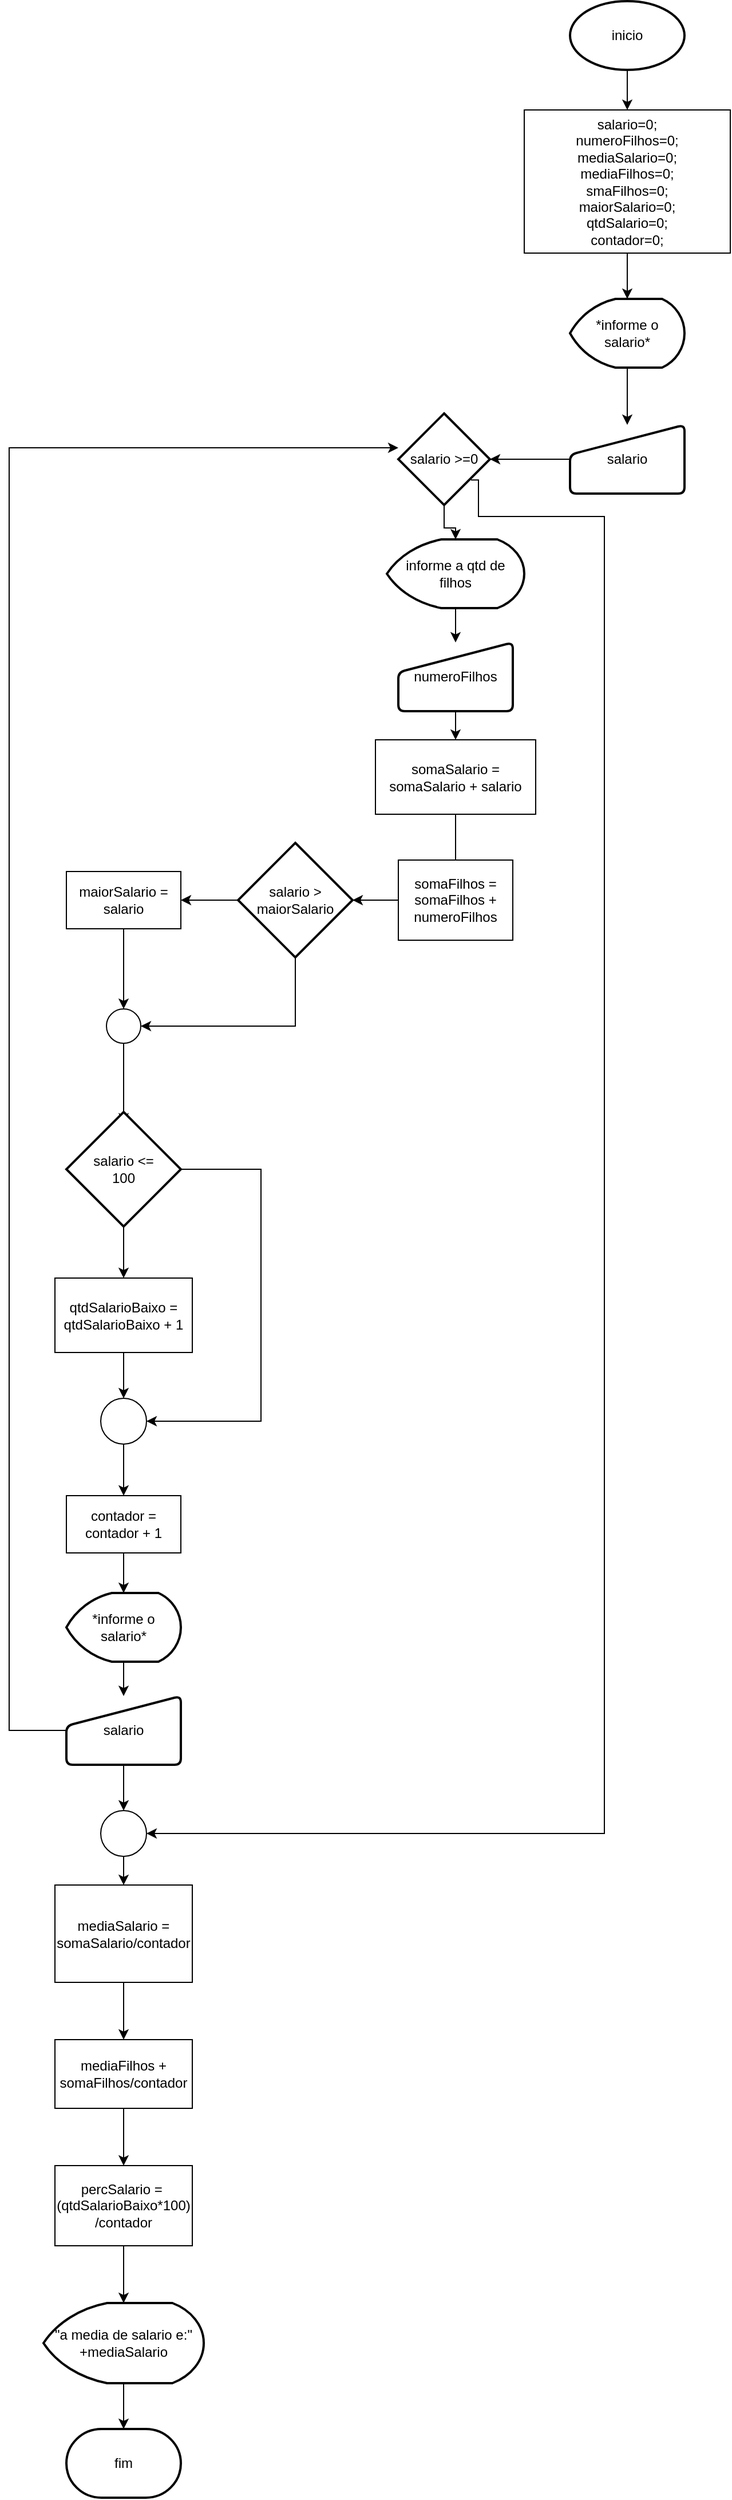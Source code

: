 <mxfile version="28.1.1">
  <diagram name="Página-1" id="eyEc8gaFJQTJZHQmmrZR">
    <mxGraphModel dx="2323" dy="814" grid="1" gridSize="10" guides="1" tooltips="1" connect="1" arrows="1" fold="1" page="1" pageScale="1" pageWidth="827" pageHeight="1169" math="0" shadow="0">
      <root>
        <mxCell id="0" />
        <mxCell id="1" parent="0" />
        <mxCell id="I8ifKVCSBqLhA_3DbYai-2" style="edgeStyle=orthogonalEdgeStyle;rounded=0;orthogonalLoop=1;jettySize=auto;html=1;" parent="1" source="I8ifKVCSBqLhA_3DbYai-1" target="I8ifKVCSBqLhA_3DbYai-3" edge="1">
          <mxGeometry relative="1" as="geometry">
            <mxPoint x="390" y="150" as="targetPoint" />
          </mxGeometry>
        </mxCell>
        <mxCell id="I8ifKVCSBqLhA_3DbYai-1" value="&lt;span style=&quot;background-color: transparent; color: light-dark(rgb(0, 0, 0), rgb(255, 255, 255));&quot;&gt;&lt;font style=&quot;vertical-align: inherit;&quot; dir=&quot;auto&quot;&gt;&lt;font style=&quot;vertical-align: inherit;&quot; dir=&quot;auto&quot;&gt;inicio&lt;/font&gt;&lt;/font&gt;&lt;/span&gt;" style="strokeWidth=2;html=1;shape=mxgraph.flowchart.start_1;whiteSpace=wrap;" parent="1" vertex="1">
          <mxGeometry x="340" y="30" width="100" height="60" as="geometry" />
        </mxCell>
        <mxCell id="I8ifKVCSBqLhA_3DbYai-4" style="edgeStyle=orthogonalEdgeStyle;rounded=0;orthogonalLoop=1;jettySize=auto;html=1;" parent="1" source="I8ifKVCSBqLhA_3DbYai-3" target="I8ifKVCSBqLhA_3DbYai-5" edge="1">
          <mxGeometry relative="1" as="geometry">
            <mxPoint x="390" y="300" as="targetPoint" />
          </mxGeometry>
        </mxCell>
        <mxCell id="I8ifKVCSBqLhA_3DbYai-3" value="&lt;font style=&quot;vertical-align: inherit;&quot; dir=&quot;auto&quot;&gt;&lt;font style=&quot;vertical-align: inherit;&quot; dir=&quot;auto&quot;&gt;salario=0;&lt;/font&gt;&lt;/font&gt;&lt;div&gt;&lt;font style=&quot;vertical-align: inherit;&quot; dir=&quot;auto&quot;&gt;&lt;font style=&quot;vertical-align: inherit;&quot; dir=&quot;auto&quot;&gt;&lt;font style=&quot;vertical-align: inherit;&quot; dir=&quot;auto&quot;&gt;&lt;font style=&quot;vertical-align: inherit;&quot; dir=&quot;auto&quot;&gt;numeroFilhos=0;&lt;/font&gt;&lt;/font&gt;&lt;/font&gt;&lt;/font&gt;&lt;/div&gt;&lt;div&gt;&lt;font style=&quot;vertical-align: inherit;&quot; dir=&quot;auto&quot;&gt;&lt;font style=&quot;vertical-align: inherit;&quot; dir=&quot;auto&quot;&gt;&lt;font style=&quot;vertical-align: inherit;&quot; dir=&quot;auto&quot;&gt;&lt;font style=&quot;vertical-align: inherit;&quot; dir=&quot;auto&quot;&gt;&lt;font style=&quot;vertical-align: inherit;&quot; dir=&quot;auto&quot;&gt;&lt;font style=&quot;vertical-align: inherit;&quot; dir=&quot;auto&quot;&gt;mediaSalario=0;&lt;/font&gt;&lt;/font&gt;&lt;/font&gt;&lt;/font&gt;&lt;/font&gt;&lt;/font&gt;&lt;/div&gt;&lt;div&gt;&lt;font style=&quot;vertical-align: inherit;&quot; dir=&quot;auto&quot;&gt;&lt;font style=&quot;vertical-align: inherit;&quot; dir=&quot;auto&quot;&gt;&lt;font style=&quot;vertical-align: inherit;&quot; dir=&quot;auto&quot;&gt;&lt;font style=&quot;vertical-align: inherit;&quot; dir=&quot;auto&quot;&gt;&lt;font style=&quot;vertical-align: inherit;&quot; dir=&quot;auto&quot;&gt;&lt;font style=&quot;vertical-align: inherit;&quot; dir=&quot;auto&quot;&gt;&lt;font style=&quot;vertical-align: inherit;&quot; dir=&quot;auto&quot;&gt;&lt;font style=&quot;vertical-align: inherit;&quot; dir=&quot;auto&quot;&gt;mediaFilhos=0;&lt;/font&gt;&lt;/font&gt;&lt;/font&gt;&lt;/font&gt;&lt;/font&gt;&lt;/font&gt;&lt;/font&gt;&lt;/font&gt;&lt;/div&gt;&lt;div&gt;&lt;font style=&quot;vertical-align: inherit;&quot; dir=&quot;auto&quot;&gt;&lt;font style=&quot;vertical-align: inherit;&quot; dir=&quot;auto&quot;&gt;&lt;font style=&quot;vertical-align: inherit;&quot; dir=&quot;auto&quot;&gt;&lt;font style=&quot;vertical-align: inherit;&quot; dir=&quot;auto&quot;&gt;&lt;font style=&quot;vertical-align: inherit;&quot; dir=&quot;auto&quot;&gt;&lt;font style=&quot;vertical-align: inherit;&quot; dir=&quot;auto&quot;&gt;&lt;font style=&quot;vertical-align: inherit;&quot; dir=&quot;auto&quot;&gt;&lt;font style=&quot;vertical-align: inherit;&quot; dir=&quot;auto&quot;&gt;&lt;font style=&quot;vertical-align: inherit;&quot; dir=&quot;auto&quot;&gt;&lt;font style=&quot;vertical-align: inherit;&quot; dir=&quot;auto&quot;&gt;smaFilhos=0;&lt;/font&gt;&lt;/font&gt;&lt;/font&gt;&lt;/font&gt;&lt;/font&gt;&lt;/font&gt;&lt;/font&gt;&lt;/font&gt;&lt;/font&gt;&lt;/font&gt;&lt;/div&gt;&lt;div&gt;&lt;font style=&quot;vertical-align: inherit;&quot; dir=&quot;auto&quot;&gt;&lt;font style=&quot;vertical-align: inherit;&quot; dir=&quot;auto&quot;&gt;&lt;font style=&quot;vertical-align: inherit;&quot; dir=&quot;auto&quot;&gt;&lt;font style=&quot;vertical-align: inherit;&quot; dir=&quot;auto&quot;&gt;&lt;font style=&quot;vertical-align: inherit;&quot; dir=&quot;auto&quot;&gt;&lt;font style=&quot;vertical-align: inherit;&quot; dir=&quot;auto&quot;&gt;&lt;font style=&quot;vertical-align: inherit;&quot; dir=&quot;auto&quot;&gt;&lt;font style=&quot;vertical-align: inherit;&quot; dir=&quot;auto&quot;&gt;&lt;font style=&quot;vertical-align: inherit;&quot; dir=&quot;auto&quot;&gt;&lt;font style=&quot;vertical-align: inherit;&quot; dir=&quot;auto&quot;&gt;&lt;font style=&quot;vertical-align: inherit;&quot; dir=&quot;auto&quot;&gt;&lt;font style=&quot;vertical-align: inherit;&quot; dir=&quot;auto&quot;&gt;maiorSalario=0;&lt;/font&gt;&lt;/font&gt;&lt;/font&gt;&lt;/font&gt;&lt;/font&gt;&lt;/font&gt;&lt;/font&gt;&lt;/font&gt;&lt;/font&gt;&lt;/font&gt;&lt;/font&gt;&lt;/font&gt;&lt;/div&gt;&lt;div&gt;&lt;font style=&quot;vertical-align: inherit;&quot; dir=&quot;auto&quot;&gt;&lt;font style=&quot;vertical-align: inherit;&quot; dir=&quot;auto&quot;&gt;&lt;font style=&quot;vertical-align: inherit;&quot; dir=&quot;auto&quot;&gt;&lt;font style=&quot;vertical-align: inherit;&quot; dir=&quot;auto&quot;&gt;&lt;font style=&quot;vertical-align: inherit;&quot; dir=&quot;auto&quot;&gt;&lt;font style=&quot;vertical-align: inherit;&quot; dir=&quot;auto&quot;&gt;&lt;font style=&quot;vertical-align: inherit;&quot; dir=&quot;auto&quot;&gt;&lt;font style=&quot;vertical-align: inherit;&quot; dir=&quot;auto&quot;&gt;&lt;font style=&quot;vertical-align: inherit;&quot; dir=&quot;auto&quot;&gt;&lt;font style=&quot;vertical-align: inherit;&quot; dir=&quot;auto&quot;&gt;&lt;font style=&quot;vertical-align: inherit;&quot; dir=&quot;auto&quot;&gt;&lt;font style=&quot;vertical-align: inherit;&quot; dir=&quot;auto&quot;&gt;&lt;font style=&quot;vertical-align: inherit;&quot; dir=&quot;auto&quot;&gt;&lt;font style=&quot;vertical-align: inherit;&quot; dir=&quot;auto&quot;&gt;qtdSalario=0;&lt;/font&gt;&lt;/font&gt;&lt;/font&gt;&lt;/font&gt;&lt;/font&gt;&lt;/font&gt;&lt;/font&gt;&lt;/font&gt;&lt;/font&gt;&lt;/font&gt;&lt;/font&gt;&lt;/font&gt;&lt;/font&gt;&lt;/font&gt;&lt;/div&gt;&lt;div&gt;&lt;font style=&quot;vertical-align: inherit;&quot; dir=&quot;auto&quot;&gt;&lt;font style=&quot;vertical-align: inherit;&quot; dir=&quot;auto&quot;&gt;&lt;font style=&quot;vertical-align: inherit;&quot; dir=&quot;auto&quot;&gt;&lt;font style=&quot;vertical-align: inherit;&quot; dir=&quot;auto&quot;&gt;&lt;font style=&quot;vertical-align: inherit;&quot; dir=&quot;auto&quot;&gt;&lt;font style=&quot;vertical-align: inherit;&quot; dir=&quot;auto&quot;&gt;&lt;font style=&quot;vertical-align: inherit;&quot; dir=&quot;auto&quot;&gt;&lt;font style=&quot;vertical-align: inherit;&quot; dir=&quot;auto&quot;&gt;&lt;font style=&quot;vertical-align: inherit;&quot; dir=&quot;auto&quot;&gt;&lt;font style=&quot;vertical-align: inherit;&quot; dir=&quot;auto&quot;&gt;&lt;font style=&quot;vertical-align: inherit;&quot; dir=&quot;auto&quot;&gt;&lt;font style=&quot;vertical-align: inherit;&quot; dir=&quot;auto&quot;&gt;&lt;font style=&quot;vertical-align: inherit;&quot; dir=&quot;auto&quot;&gt;&lt;font style=&quot;vertical-align: inherit;&quot; dir=&quot;auto&quot;&gt;&lt;font style=&quot;vertical-align: inherit;&quot; dir=&quot;auto&quot;&gt;&lt;font style=&quot;vertical-align: inherit;&quot; dir=&quot;auto&quot;&gt;contador=0;&lt;/font&gt;&lt;/font&gt;&lt;/font&gt;&lt;/font&gt;&lt;/font&gt;&lt;/font&gt;&lt;/font&gt;&lt;/font&gt;&lt;/font&gt;&lt;/font&gt;&lt;/font&gt;&lt;/font&gt;&lt;/font&gt;&lt;/font&gt;&lt;/font&gt;&lt;/font&gt;&lt;/div&gt;" style="html=1;dashed=0;whiteSpace=wrap;" parent="1" vertex="1">
          <mxGeometry x="300" y="125" width="180" height="125" as="geometry" />
        </mxCell>
        <mxCell id="I8ifKVCSBqLhA_3DbYai-7" style="edgeStyle=orthogonalEdgeStyle;rounded=0;orthogonalLoop=1;jettySize=auto;html=1;exitX=0.5;exitY=1;exitDx=0;exitDy=0;exitPerimeter=0;" parent="1" source="I8ifKVCSBqLhA_3DbYai-5" target="I8ifKVCSBqLhA_3DbYai-6" edge="1">
          <mxGeometry relative="1" as="geometry" />
        </mxCell>
        <mxCell id="I8ifKVCSBqLhA_3DbYai-5" value="&lt;font style=&quot;vertical-align: inherit;&quot; dir=&quot;auto&quot;&gt;&lt;font style=&quot;vertical-align: inherit;&quot; dir=&quot;auto&quot;&gt;*informe o salario*&lt;/font&gt;&lt;/font&gt;" style="strokeWidth=2;html=1;shape=mxgraph.flowchart.display;whiteSpace=wrap;" parent="1" vertex="1">
          <mxGeometry x="340" y="290" width="100" height="60" as="geometry" />
        </mxCell>
        <mxCell id="I8ifKVCSBqLhA_3DbYai-8" style="edgeStyle=orthogonalEdgeStyle;rounded=0;orthogonalLoop=1;jettySize=auto;html=1;" parent="1" source="I8ifKVCSBqLhA_3DbYai-6" target="I8ifKVCSBqLhA_3DbYai-9" edge="1">
          <mxGeometry relative="1" as="geometry">
            <mxPoint x="270" y="420" as="targetPoint" />
          </mxGeometry>
        </mxCell>
        <mxCell id="I8ifKVCSBqLhA_3DbYai-6" value="&lt;font style=&quot;vertical-align: inherit;&quot; dir=&quot;auto&quot;&gt;&lt;font style=&quot;vertical-align: inherit;&quot; dir=&quot;auto&quot;&gt;salario&lt;/font&gt;&lt;/font&gt;" style="html=1;strokeWidth=2;shape=manualInput;whiteSpace=wrap;rounded=1;size=26;arcSize=11;" parent="1" vertex="1">
          <mxGeometry x="340" y="400" width="100" height="60" as="geometry" />
        </mxCell>
        <mxCell id="I8ifKVCSBqLhA_3DbYai-10" style="edgeStyle=orthogonalEdgeStyle;rounded=0;orthogonalLoop=1;jettySize=auto;html=1;" parent="1" source="I8ifKVCSBqLhA_3DbYai-9" target="I8ifKVCSBqLhA_3DbYai-11" edge="1">
          <mxGeometry relative="1" as="geometry">
            <mxPoint x="240" y="530" as="targetPoint" />
          </mxGeometry>
        </mxCell>
        <mxCell id="I8ifKVCSBqLhA_3DbYai-45" style="edgeStyle=orthogonalEdgeStyle;rounded=0;orthogonalLoop=1;jettySize=auto;html=1;exitX=0.793;exitY=0.726;exitDx=0;exitDy=0;exitPerimeter=0;" parent="1" source="I8ifKVCSBqLhA_3DbYai-9" target="I8ifKVCSBqLhA_3DbYai-46" edge="1">
          <mxGeometry relative="1" as="geometry">
            <mxPoint x="210" y="1650" as="targetPoint" />
            <Array as="points">
              <mxPoint x="260" y="448" />
              <mxPoint x="260" y="480" />
              <mxPoint x="370" y="480" />
              <mxPoint x="370" y="1630" />
            </Array>
          </mxGeometry>
        </mxCell>
        <mxCell id="I8ifKVCSBqLhA_3DbYai-9" value="&lt;font style=&quot;vertical-align: inherit;&quot; dir=&quot;auto&quot;&gt;&lt;font style=&quot;vertical-align: inherit;&quot; dir=&quot;auto&quot;&gt;salario &amp;gt;=0&lt;/font&gt;&lt;/font&gt;" style="strokeWidth=2;html=1;shape=mxgraph.flowchart.decision;whiteSpace=wrap;" parent="1" vertex="1">
          <mxGeometry x="190" y="390" width="80" height="80" as="geometry" />
        </mxCell>
        <mxCell id="I8ifKVCSBqLhA_3DbYai-12" style="edgeStyle=orthogonalEdgeStyle;rounded=0;orthogonalLoop=1;jettySize=auto;html=1;" parent="1" source="I8ifKVCSBqLhA_3DbYai-11" target="I8ifKVCSBqLhA_3DbYai-13" edge="1">
          <mxGeometry relative="1" as="geometry">
            <mxPoint x="240" y="610" as="targetPoint" />
          </mxGeometry>
        </mxCell>
        <mxCell id="I8ifKVCSBqLhA_3DbYai-11" value="informe a qtd de filhos" style="strokeWidth=2;html=1;shape=mxgraph.flowchart.display;whiteSpace=wrap;" parent="1" vertex="1">
          <mxGeometry x="180" y="500" width="120" height="60" as="geometry" />
        </mxCell>
        <mxCell id="I8ifKVCSBqLhA_3DbYai-14" style="edgeStyle=orthogonalEdgeStyle;rounded=0;orthogonalLoop=1;jettySize=auto;html=1;" parent="1" source="I8ifKVCSBqLhA_3DbYai-13" target="I8ifKVCSBqLhA_3DbYai-15" edge="1">
          <mxGeometry relative="1" as="geometry">
            <mxPoint x="240" y="700" as="targetPoint" />
          </mxGeometry>
        </mxCell>
        <mxCell id="I8ifKVCSBqLhA_3DbYai-13" value="numeroFilhos" style="html=1;strokeWidth=2;shape=manualInput;whiteSpace=wrap;rounded=1;size=26;arcSize=11;" parent="1" vertex="1">
          <mxGeometry x="190" y="590" width="100" height="60" as="geometry" />
        </mxCell>
        <mxCell id="I8ifKVCSBqLhA_3DbYai-16" style="edgeStyle=orthogonalEdgeStyle;rounded=0;orthogonalLoop=1;jettySize=auto;html=1;" parent="1" source="I8ifKVCSBqLhA_3DbYai-15" edge="1">
          <mxGeometry relative="1" as="geometry">
            <mxPoint x="240" y="790" as="targetPoint" />
          </mxGeometry>
        </mxCell>
        <mxCell id="I8ifKVCSBqLhA_3DbYai-15" value="somaSalario =&lt;div&gt;somaSalario + salario&lt;/div&gt;" style="html=1;dashed=0;whiteSpace=wrap;" parent="1" vertex="1">
          <mxGeometry x="170" y="675" width="140" height="65" as="geometry" />
        </mxCell>
        <mxCell id="I8ifKVCSBqLhA_3DbYai-18" style="edgeStyle=orthogonalEdgeStyle;rounded=0;orthogonalLoop=1;jettySize=auto;html=1;" parent="1" source="I8ifKVCSBqLhA_3DbYai-17" target="I8ifKVCSBqLhA_3DbYai-19" edge="1">
          <mxGeometry relative="1" as="geometry">
            <mxPoint x="120" y="815" as="targetPoint" />
          </mxGeometry>
        </mxCell>
        <mxCell id="I8ifKVCSBqLhA_3DbYai-17" value="somaFilhos =&lt;div&gt;somaFilhos +&lt;/div&gt;&lt;div&gt;numeroFilhos&lt;/div&gt;" style="html=1;dashed=0;whiteSpace=wrap;" parent="1" vertex="1">
          <mxGeometry x="190" y="780" width="100" height="70" as="geometry" />
        </mxCell>
        <mxCell id="I8ifKVCSBqLhA_3DbYai-20" style="edgeStyle=orthogonalEdgeStyle;rounded=0;orthogonalLoop=1;jettySize=auto;html=1;" parent="1" source="I8ifKVCSBqLhA_3DbYai-19" target="I8ifKVCSBqLhA_3DbYai-21" edge="1">
          <mxGeometry relative="1" as="geometry">
            <mxPoint x="-20" y="815" as="targetPoint" />
          </mxGeometry>
        </mxCell>
        <mxCell id="I8ifKVCSBqLhA_3DbYai-19" value="salario &amp;gt;&lt;div&gt;maiorSalario&lt;/div&gt;" style="strokeWidth=2;html=1;shape=mxgraph.flowchart.decision;whiteSpace=wrap;" parent="1" vertex="1">
          <mxGeometry x="50" y="765" width="100" height="100" as="geometry" />
        </mxCell>
        <mxCell id="I8ifKVCSBqLhA_3DbYai-30" style="edgeStyle=orthogonalEdgeStyle;rounded=0;orthogonalLoop=1;jettySize=auto;html=1;" parent="1" source="I8ifKVCSBqLhA_3DbYai-21" target="I8ifKVCSBqLhA_3DbYai-27" edge="1">
          <mxGeometry relative="1" as="geometry" />
        </mxCell>
        <mxCell id="I8ifKVCSBqLhA_3DbYai-21" value="maiorSalario =&lt;div&gt;salario&lt;/div&gt;" style="html=1;dashed=0;whiteSpace=wrap;" parent="1" vertex="1">
          <mxGeometry x="-100" y="790" width="100" height="50" as="geometry" />
        </mxCell>
        <mxCell id="I8ifKVCSBqLhA_3DbYai-31" style="edgeStyle=orthogonalEdgeStyle;rounded=0;orthogonalLoop=1;jettySize=auto;html=1;" parent="1" source="I8ifKVCSBqLhA_3DbYai-27" edge="1">
          <mxGeometry relative="1" as="geometry">
            <mxPoint x="-50" y="1010.0" as="targetPoint" />
          </mxGeometry>
        </mxCell>
        <mxCell id="I8ifKVCSBqLhA_3DbYai-27" value="" style="verticalLabelPosition=bottom;verticalAlign=top;html=1;shape=mxgraph.flowchart.on-page_reference;" parent="1" vertex="1">
          <mxGeometry x="-65" y="910" width="30" height="30" as="geometry" />
        </mxCell>
        <mxCell id="I8ifKVCSBqLhA_3DbYai-29" style="edgeStyle=orthogonalEdgeStyle;rounded=0;orthogonalLoop=1;jettySize=auto;html=1;entryX=1;entryY=0.5;entryDx=0;entryDy=0;entryPerimeter=0;" parent="1" source="I8ifKVCSBqLhA_3DbYai-19" target="I8ifKVCSBqLhA_3DbYai-27" edge="1">
          <mxGeometry relative="1" as="geometry">
            <Array as="points">
              <mxPoint x="100" y="925" />
            </Array>
          </mxGeometry>
        </mxCell>
        <mxCell id="I8ifKVCSBqLhA_3DbYai-33" style="edgeStyle=orthogonalEdgeStyle;rounded=0;orthogonalLoop=1;jettySize=auto;html=1;" parent="1" source="I8ifKVCSBqLhA_3DbYai-32" target="I8ifKVCSBqLhA_3DbYai-34" edge="1">
          <mxGeometry relative="1" as="geometry">
            <mxPoint x="-50" y="1170.0" as="targetPoint" />
          </mxGeometry>
        </mxCell>
        <mxCell id="I8ifKVCSBqLhA_3DbYai-32" value="salario &amp;lt;=&lt;div&gt;100&lt;/div&gt;" style="strokeWidth=2;html=1;shape=mxgraph.flowchart.decision;whiteSpace=wrap;" parent="1" vertex="1">
          <mxGeometry x="-100" y="1000" width="100" height="100" as="geometry" />
        </mxCell>
        <mxCell id="I8ifKVCSBqLhA_3DbYai-35" style="edgeStyle=orthogonalEdgeStyle;rounded=0;orthogonalLoop=1;jettySize=auto;html=1;" parent="1" source="I8ifKVCSBqLhA_3DbYai-34" target="I8ifKVCSBqLhA_3DbYai-36" edge="1">
          <mxGeometry relative="1" as="geometry">
            <mxPoint x="-50" y="1270.0" as="targetPoint" />
          </mxGeometry>
        </mxCell>
        <mxCell id="I8ifKVCSBqLhA_3DbYai-34" value="qtdSalarioBaixo =&lt;div&gt;qtdSalarioBaixo + 1&lt;/div&gt;" style="html=1;dashed=0;whiteSpace=wrap;" parent="1" vertex="1">
          <mxGeometry x="-110" y="1145" width="120" height="65" as="geometry" />
        </mxCell>
        <mxCell id="I8ifKVCSBqLhA_3DbYai-38" style="edgeStyle=orthogonalEdgeStyle;rounded=0;orthogonalLoop=1;jettySize=auto;html=1;" parent="1" source="I8ifKVCSBqLhA_3DbYai-36" target="I8ifKVCSBqLhA_3DbYai-39" edge="1">
          <mxGeometry relative="1" as="geometry">
            <mxPoint x="-50" y="1360" as="targetPoint" />
          </mxGeometry>
        </mxCell>
        <mxCell id="I8ifKVCSBqLhA_3DbYai-36" value="" style="verticalLabelPosition=bottom;verticalAlign=top;html=1;shape=mxgraph.flowchart.on-page_reference;" parent="1" vertex="1">
          <mxGeometry x="-70" y="1250" width="40" height="40" as="geometry" />
        </mxCell>
        <mxCell id="I8ifKVCSBqLhA_3DbYai-37" style="edgeStyle=orthogonalEdgeStyle;rounded=0;orthogonalLoop=1;jettySize=auto;html=1;entryX=1;entryY=0.5;entryDx=0;entryDy=0;entryPerimeter=0;" parent="1" source="I8ifKVCSBqLhA_3DbYai-32" target="I8ifKVCSBqLhA_3DbYai-36" edge="1">
          <mxGeometry relative="1" as="geometry">
            <Array as="points">
              <mxPoint x="70" y="1050" />
              <mxPoint x="70" y="1270" />
            </Array>
          </mxGeometry>
        </mxCell>
        <mxCell id="I8ifKVCSBqLhA_3DbYai-40" style="edgeStyle=orthogonalEdgeStyle;rounded=0;orthogonalLoop=1;jettySize=auto;html=1;" parent="1" source="I8ifKVCSBqLhA_3DbYai-39" target="I8ifKVCSBqLhA_3DbYai-41" edge="1">
          <mxGeometry relative="1" as="geometry">
            <mxPoint x="-50" y="1430" as="targetPoint" />
          </mxGeometry>
        </mxCell>
        <mxCell id="I8ifKVCSBqLhA_3DbYai-39" value="contador =&lt;div&gt;contador + 1&lt;/div&gt;" style="html=1;dashed=0;whiteSpace=wrap;" parent="1" vertex="1">
          <mxGeometry x="-100" y="1335" width="100" height="50" as="geometry" />
        </mxCell>
        <mxCell id="I8ifKVCSBqLhA_3DbYai-42" style="edgeStyle=orthogonalEdgeStyle;rounded=0;orthogonalLoop=1;jettySize=auto;html=1;" parent="1" source="I8ifKVCSBqLhA_3DbYai-41" target="I8ifKVCSBqLhA_3DbYai-43" edge="1">
          <mxGeometry relative="1" as="geometry">
            <mxPoint x="-50" y="1530" as="targetPoint" />
          </mxGeometry>
        </mxCell>
        <mxCell id="I8ifKVCSBqLhA_3DbYai-41" value="*informe o salario*" style="strokeWidth=2;html=1;shape=mxgraph.flowchart.display;whiteSpace=wrap;" parent="1" vertex="1">
          <mxGeometry x="-100" y="1420" width="100" height="60" as="geometry" />
        </mxCell>
        <mxCell id="I8ifKVCSBqLhA_3DbYai-44" style="edgeStyle=orthogonalEdgeStyle;rounded=0;orthogonalLoop=1;jettySize=auto;html=1;" parent="1" source="I8ifKVCSBqLhA_3DbYai-43" target="I8ifKVCSBqLhA_3DbYai-9" edge="1">
          <mxGeometry relative="1" as="geometry">
            <Array as="points">
              <mxPoint x="-150" y="1540" />
              <mxPoint x="-150" y="420" />
            </Array>
          </mxGeometry>
        </mxCell>
        <mxCell id="I8ifKVCSBqLhA_3DbYai-47" value="" style="edgeStyle=orthogonalEdgeStyle;rounded=0;orthogonalLoop=1;jettySize=auto;html=1;" parent="1" source="I8ifKVCSBqLhA_3DbYai-43" target="I8ifKVCSBqLhA_3DbYai-46" edge="1">
          <mxGeometry relative="1" as="geometry" />
        </mxCell>
        <mxCell id="I8ifKVCSBqLhA_3DbYai-43" value="salario" style="html=1;strokeWidth=2;shape=manualInput;whiteSpace=wrap;rounded=1;size=26;arcSize=11;" parent="1" vertex="1">
          <mxGeometry x="-100" y="1510" width="100" height="60" as="geometry" />
        </mxCell>
        <mxCell id="I8ifKVCSBqLhA_3DbYai-48" style="edgeStyle=orthogonalEdgeStyle;rounded=0;orthogonalLoop=1;jettySize=auto;html=1;" parent="1" source="I8ifKVCSBqLhA_3DbYai-46" target="I8ifKVCSBqLhA_3DbYai-49" edge="1">
          <mxGeometry relative="1" as="geometry">
            <mxPoint x="-50.0" y="1700" as="targetPoint" />
          </mxGeometry>
        </mxCell>
        <mxCell id="I8ifKVCSBqLhA_3DbYai-46" value="" style="verticalLabelPosition=bottom;verticalAlign=top;html=1;shape=mxgraph.flowchart.on-page_reference;" parent="1" vertex="1">
          <mxGeometry x="-70" y="1610" width="40" height="40" as="geometry" />
        </mxCell>
        <mxCell id="I8ifKVCSBqLhA_3DbYai-50" style="edgeStyle=orthogonalEdgeStyle;rounded=0;orthogonalLoop=1;jettySize=auto;html=1;" parent="1" source="I8ifKVCSBqLhA_3DbYai-49" target="I8ifKVCSBqLhA_3DbYai-51" edge="1">
          <mxGeometry relative="1" as="geometry">
            <mxPoint x="-50.0" y="1820" as="targetPoint" />
          </mxGeometry>
        </mxCell>
        <mxCell id="I8ifKVCSBqLhA_3DbYai-49" value="mediaSalario =&lt;div&gt;somaSalario/contador&lt;/div&gt;" style="html=1;dashed=0;whiteSpace=wrap;" parent="1" vertex="1">
          <mxGeometry x="-110" y="1675" width="120" height="85" as="geometry" />
        </mxCell>
        <mxCell id="I8ifKVCSBqLhA_3DbYai-52" style="edgeStyle=orthogonalEdgeStyle;rounded=0;orthogonalLoop=1;jettySize=auto;html=1;" parent="1" source="I8ifKVCSBqLhA_3DbYai-51" target="I8ifKVCSBqLhA_3DbYai-53" edge="1">
          <mxGeometry relative="1" as="geometry">
            <mxPoint x="-50.0" y="1910" as="targetPoint" />
          </mxGeometry>
        </mxCell>
        <mxCell id="I8ifKVCSBqLhA_3DbYai-51" value="mediaFilhos +&lt;div&gt;somaFilhos/contador&lt;/div&gt;" style="html=1;dashed=0;whiteSpace=wrap;" parent="1" vertex="1">
          <mxGeometry x="-110" y="1810" width="120" height="60" as="geometry" />
        </mxCell>
        <mxCell id="I8ifKVCSBqLhA_3DbYai-54" style="edgeStyle=orthogonalEdgeStyle;rounded=0;orthogonalLoop=1;jettySize=auto;html=1;" parent="1" source="I8ifKVCSBqLhA_3DbYai-53" edge="1">
          <mxGeometry relative="1" as="geometry">
            <mxPoint x="-50.0" y="2040" as="targetPoint" />
          </mxGeometry>
        </mxCell>
        <mxCell id="I8ifKVCSBqLhA_3DbYai-53" value="percSalario =&amp;nbsp;&lt;div&gt;(qtdSalarioBaixo*100)&lt;/div&gt;&lt;div&gt;/contador&lt;/div&gt;" style="html=1;dashed=0;whiteSpace=wrap;" parent="1" vertex="1">
          <mxGeometry x="-110" y="1920" width="120" height="70" as="geometry" />
        </mxCell>
        <mxCell id="I8ifKVCSBqLhA_3DbYai-56" style="edgeStyle=orthogonalEdgeStyle;rounded=0;orthogonalLoop=1;jettySize=auto;html=1;" parent="1" source="I8ifKVCSBqLhA_3DbYai-55" edge="1">
          <mxGeometry relative="1" as="geometry">
            <mxPoint x="-50.0" y="2150" as="targetPoint" />
          </mxGeometry>
        </mxCell>
        <mxCell id="I8ifKVCSBqLhA_3DbYai-55" value="&quot;a media de salario e:&quot;&lt;div&gt;+mediaSalario&lt;/div&gt;" style="strokeWidth=2;html=1;shape=mxgraph.flowchart.display;whiteSpace=wrap;" parent="1" vertex="1">
          <mxGeometry x="-120" y="2040" width="140" height="70" as="geometry" />
        </mxCell>
        <mxCell id="I8ifKVCSBqLhA_3DbYai-57" value="fim" style="strokeWidth=2;html=1;shape=mxgraph.flowchart.terminator;whiteSpace=wrap;" parent="1" vertex="1">
          <mxGeometry x="-100" y="2150" width="100" height="60" as="geometry" />
        </mxCell>
      </root>
    </mxGraphModel>
  </diagram>
</mxfile>
